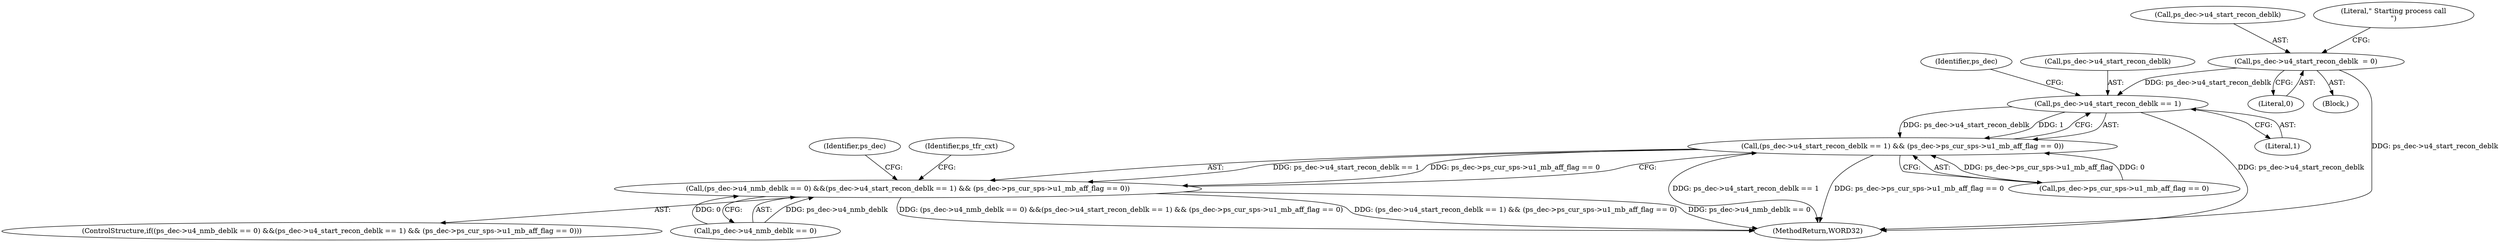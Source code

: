 digraph "0_Android_326fe991a4b7971e8aeaf4ac775491dd8abd85bb@pointer" {
"1001619" [label="(Call,ps_dec->u4_start_recon_deblk == 1)"];
"1000963" [label="(Call,ps_dec->u4_start_recon_deblk  = 0)"];
"1001618" [label="(Call,(ps_dec->u4_start_recon_deblk == 1) && (ps_dec->ps_cur_sps->u1_mb_aff_flag == 0))"];
"1001612" [label="(Call,(ps_dec->u4_nmb_deblk == 0) &&(ps_dec->u4_start_recon_deblk == 1) && (ps_dec->ps_cur_sps->u1_mb_aff_flag == 0))"];
"1000967" [label="(Literal,0)"];
"1000964" [label="(Call,ps_dec->u4_start_recon_deblk)"];
"1001700" [label="(Identifier,ps_dec)"];
"1001623" [label="(Literal,1)"];
"1001612" [label="(Call,(ps_dec->u4_nmb_deblk == 0) &&(ps_dec->u4_start_recon_deblk == 1) && (ps_dec->ps_cur_sps->u1_mb_aff_flag == 0))"];
"1001611" [label="(ControlStructure,if((ps_dec->u4_nmb_deblk == 0) &&(ps_dec->u4_start_recon_deblk == 1) && (ps_dec->ps_cur_sps->u1_mb_aff_flag == 0)))"];
"1000963" [label="(Call,ps_dec->u4_start_recon_deblk  = 0)"];
"1001618" [label="(Call,(ps_dec->u4_start_recon_deblk == 1) && (ps_dec->ps_cur_sps->u1_mb_aff_flag == 0))"];
"1000969" [label="(Literal,\" Starting process call\n\")"];
"1001624" [label="(Call,ps_dec->ps_cur_sps->u1_mb_aff_flag == 0)"];
"1001613" [label="(Call,ps_dec->u4_nmb_deblk == 0)"];
"1000151" [label="(Block,)"];
"1001627" [label="(Identifier,ps_dec)"];
"1001637" [label="(Identifier,ps_tfr_cxt)"];
"1001619" [label="(Call,ps_dec->u4_start_recon_deblk == 1)"];
"1002147" [label="(MethodReturn,WORD32)"];
"1001620" [label="(Call,ps_dec->u4_start_recon_deblk)"];
"1001619" -> "1001618"  [label="AST: "];
"1001619" -> "1001623"  [label="CFG: "];
"1001620" -> "1001619"  [label="AST: "];
"1001623" -> "1001619"  [label="AST: "];
"1001627" -> "1001619"  [label="CFG: "];
"1001618" -> "1001619"  [label="CFG: "];
"1001619" -> "1002147"  [label="DDG: ps_dec->u4_start_recon_deblk"];
"1001619" -> "1001618"  [label="DDG: ps_dec->u4_start_recon_deblk"];
"1001619" -> "1001618"  [label="DDG: 1"];
"1000963" -> "1001619"  [label="DDG: ps_dec->u4_start_recon_deblk"];
"1000963" -> "1000151"  [label="AST: "];
"1000963" -> "1000967"  [label="CFG: "];
"1000964" -> "1000963"  [label="AST: "];
"1000967" -> "1000963"  [label="AST: "];
"1000969" -> "1000963"  [label="CFG: "];
"1000963" -> "1002147"  [label="DDG: ps_dec->u4_start_recon_deblk"];
"1001618" -> "1001612"  [label="AST: "];
"1001618" -> "1001624"  [label="CFG: "];
"1001624" -> "1001618"  [label="AST: "];
"1001612" -> "1001618"  [label="CFG: "];
"1001618" -> "1002147"  [label="DDG: ps_dec->u4_start_recon_deblk == 1"];
"1001618" -> "1002147"  [label="DDG: ps_dec->ps_cur_sps->u1_mb_aff_flag == 0"];
"1001618" -> "1001612"  [label="DDG: ps_dec->u4_start_recon_deblk == 1"];
"1001618" -> "1001612"  [label="DDG: ps_dec->ps_cur_sps->u1_mb_aff_flag == 0"];
"1001624" -> "1001618"  [label="DDG: ps_dec->ps_cur_sps->u1_mb_aff_flag"];
"1001624" -> "1001618"  [label="DDG: 0"];
"1001612" -> "1001611"  [label="AST: "];
"1001612" -> "1001613"  [label="CFG: "];
"1001613" -> "1001612"  [label="AST: "];
"1001637" -> "1001612"  [label="CFG: "];
"1001700" -> "1001612"  [label="CFG: "];
"1001612" -> "1002147"  [label="DDG: (ps_dec->u4_nmb_deblk == 0) &&(ps_dec->u4_start_recon_deblk == 1) && (ps_dec->ps_cur_sps->u1_mb_aff_flag == 0)"];
"1001612" -> "1002147"  [label="DDG: (ps_dec->u4_start_recon_deblk == 1) && (ps_dec->ps_cur_sps->u1_mb_aff_flag == 0)"];
"1001612" -> "1002147"  [label="DDG: ps_dec->u4_nmb_deblk == 0"];
"1001613" -> "1001612"  [label="DDG: ps_dec->u4_nmb_deblk"];
"1001613" -> "1001612"  [label="DDG: 0"];
}
